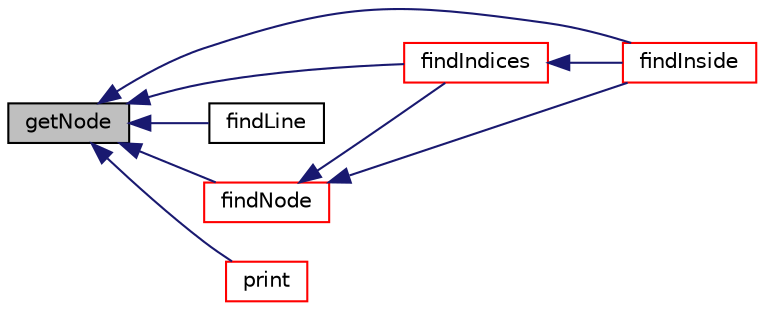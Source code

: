 digraph "getNode"
{
  bgcolor="transparent";
  edge [fontname="Helvetica",fontsize="10",labelfontname="Helvetica",labelfontsize="10"];
  node [fontname="Helvetica",fontsize="10",shape=record];
  rankdir="LR";
  Node1 [label="getNode",height=0.2,width=0.4,color="black", fillcolor="grey75", style="filled", fontcolor="black"];
  Node1 -> Node2 [dir="back",color="midnightblue",fontsize="10",style="solid",fontname="Helvetica"];
  Node2 [label="findIndices",height=0.2,width=0.4,color="red",URL="$a01069.html#a270970deeccb6fb7ebb9957329e8c81e",tooltip="Find the shape indices that occupy the result of findNode. "];
  Node2 -> Node3 [dir="back",color="midnightblue",fontsize="10",style="solid",fontname="Helvetica"];
  Node3 [label="findInside",height=0.2,width=0.4,color="red",URL="$a01069.html#aba41bfdff77d084cf0e79257dbea2d2b",tooltip="Find shape containing point. Only implemented for certain. "];
  Node1 -> Node3 [dir="back",color="midnightblue",fontsize="10",style="solid",fontname="Helvetica"];
  Node1 -> Node4 [dir="back",color="midnightblue",fontsize="10",style="solid",fontname="Helvetica"];
  Node4 [label="findLine",height=0.2,width=0.4,color="black",URL="$a01069.html#a5ea4de17765469b3b644491ff9134808"];
  Node1 -> Node5 [dir="back",color="midnightblue",fontsize="10",style="solid",fontname="Helvetica"];
  Node5 [label="findNode",height=0.2,width=0.4,color="red",URL="$a01069.html#a4ee0df4d485297e359e329490917973b",tooltip="Find deepest node (as parent+octant) containing point. Starts. "];
  Node5 -> Node3 [dir="back",color="midnightblue",fontsize="10",style="solid",fontname="Helvetica"];
  Node5 -> Node2 [dir="back",color="midnightblue",fontsize="10",style="solid",fontname="Helvetica"];
  Node1 -> Node6 [dir="back",color="midnightblue",fontsize="10",style="solid",fontname="Helvetica"];
  Node6 [label="print",height=0.2,width=0.4,color="red",URL="$a01069.html#af37344bf48f19f8647db8555d3046c66",tooltip="Print tree. Either print all indices (printContent = true) or. "];
}
